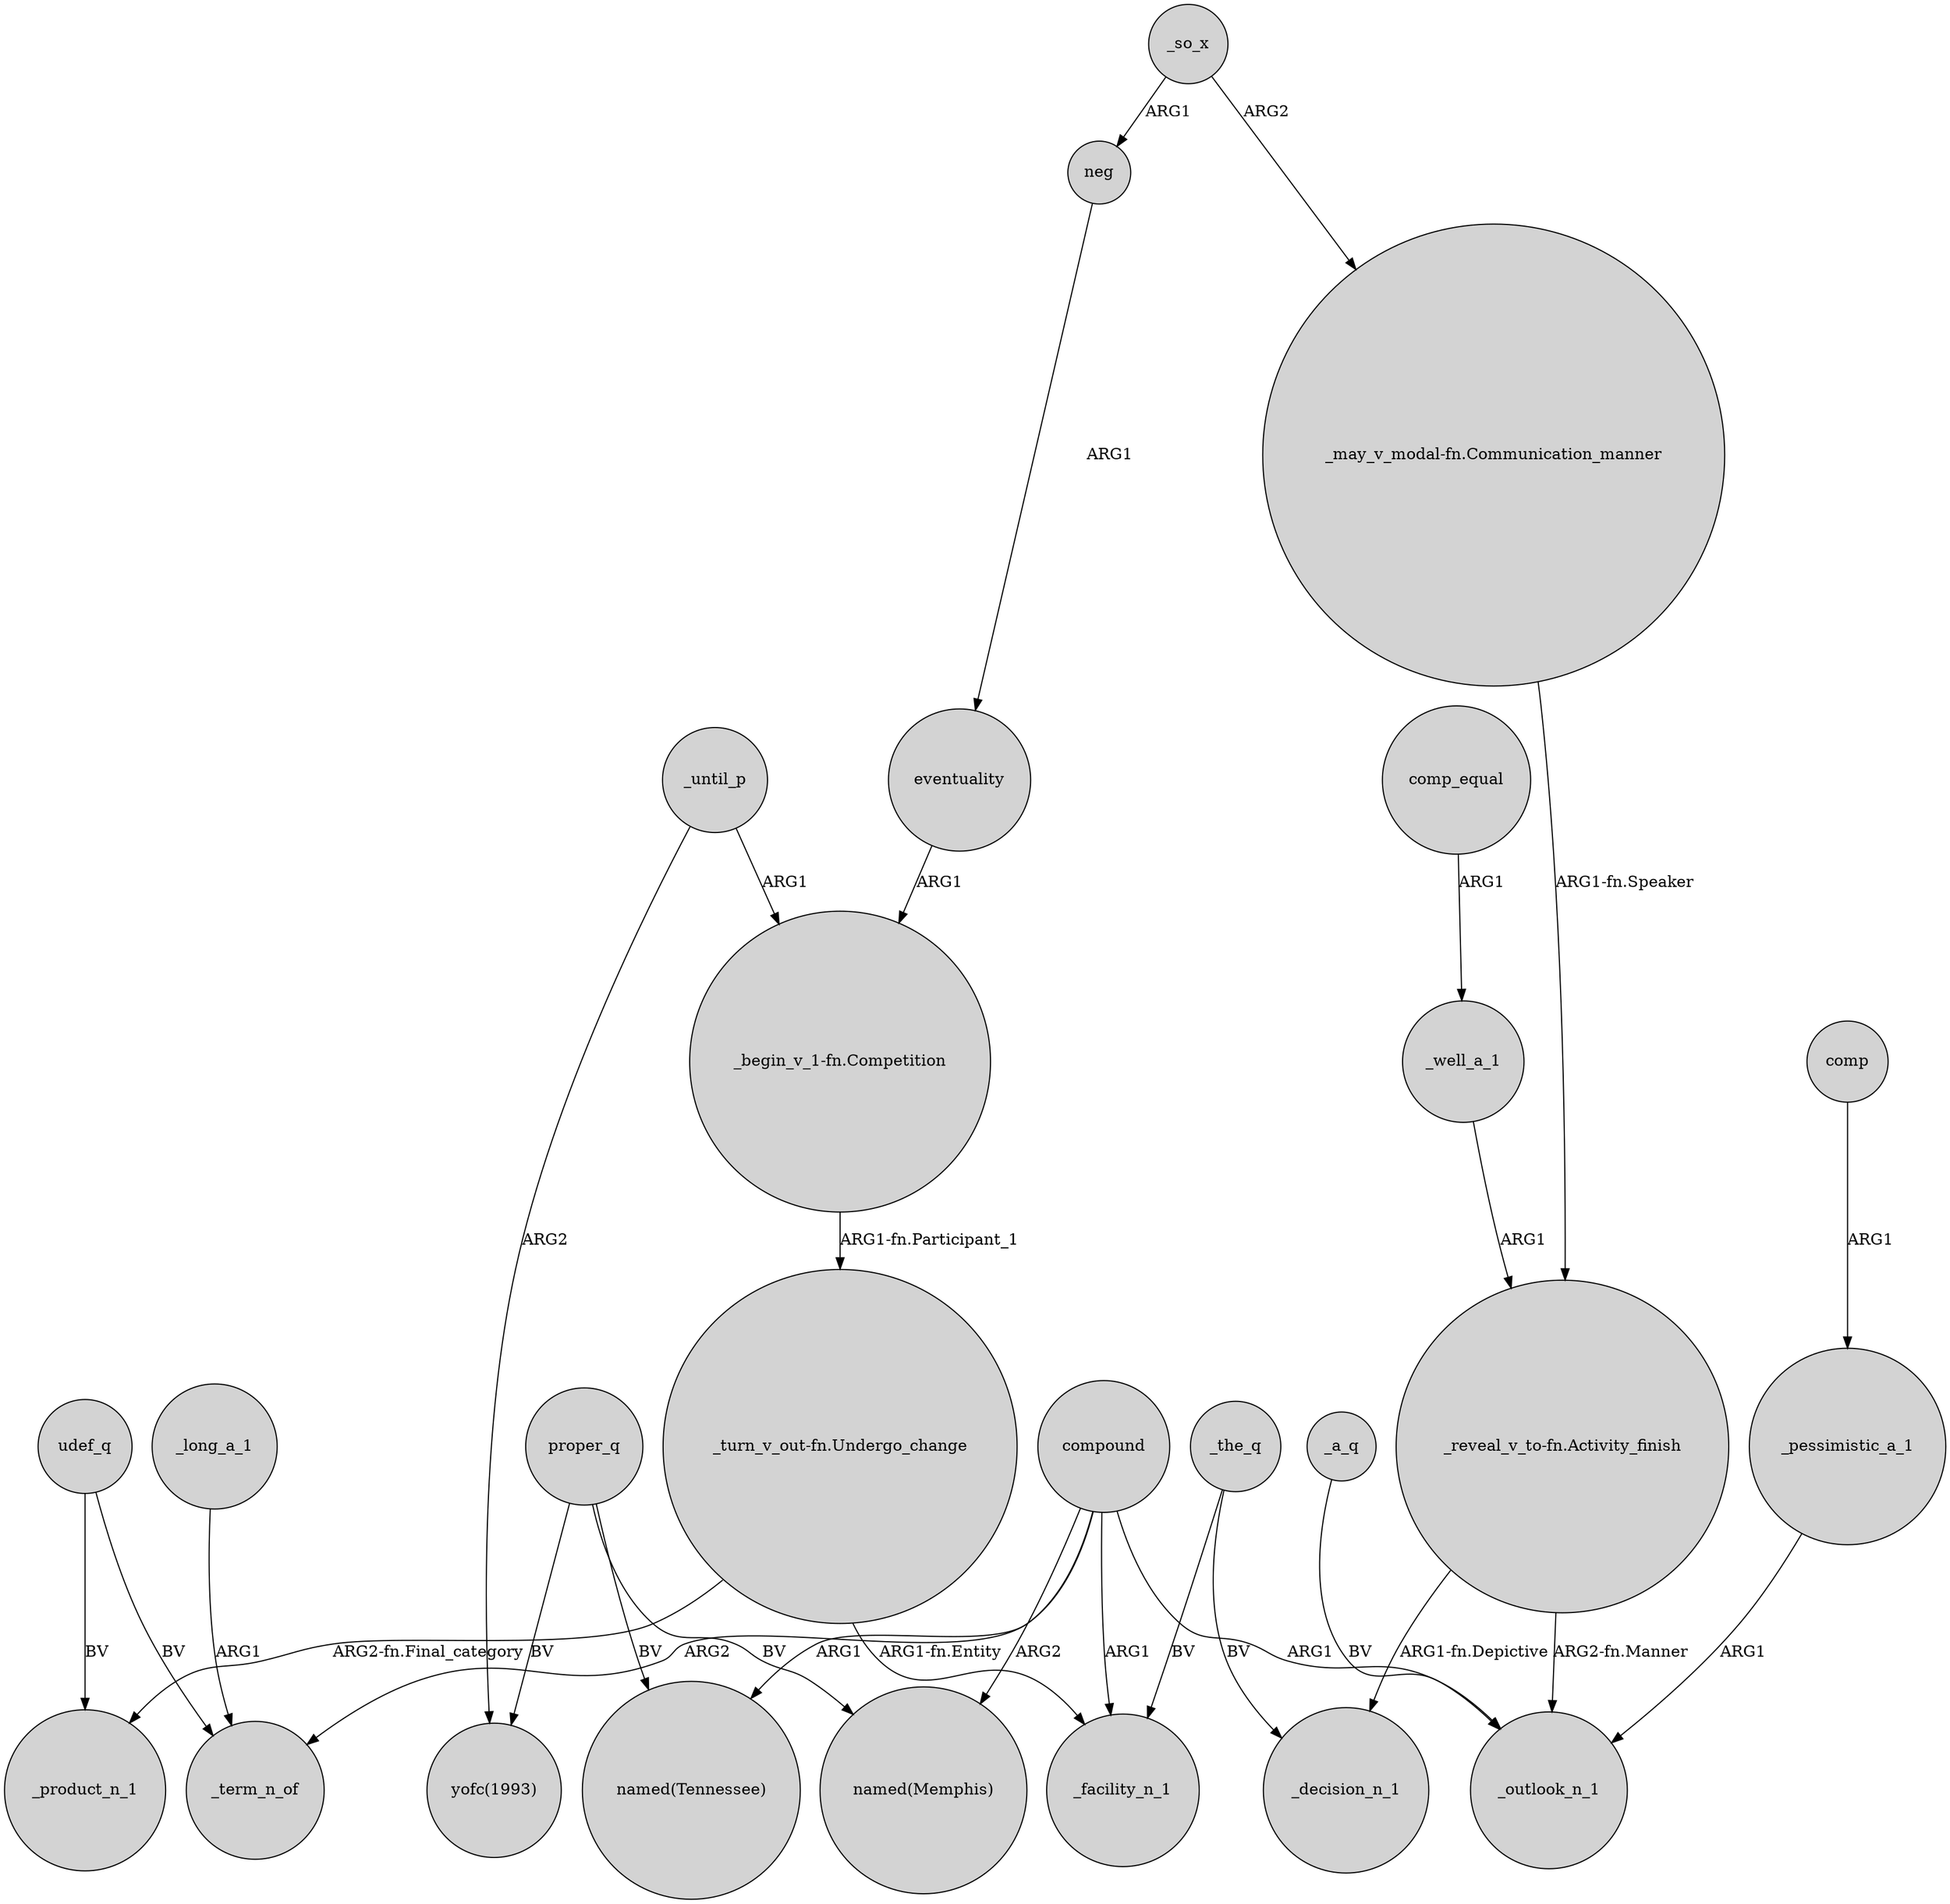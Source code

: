 digraph {
	node [shape=circle style=filled]
	_until_p -> "_begin_v_1-fn.Competition" [label=ARG1]
	udef_q -> _term_n_of [label=BV]
	comp_equal -> _well_a_1 [label=ARG1]
	proper_q -> "named(Tennessee)" [label=BV]
	_until_p -> "yofc(1993)" [label=ARG2]
	compound -> _term_n_of [label=ARG2]
	compound -> "named(Memphis)" [label=ARG2]
	_so_x -> neg [label=ARG1]
	"_reveal_v_to-fn.Activity_finish" -> _outlook_n_1 [label="ARG2-fn.Manner"]
	_long_a_1 -> _term_n_of [label=ARG1]
	udef_q -> _product_n_1 [label=BV]
	"_turn_v_out-fn.Undergo_change" -> _facility_n_1 [label="ARG1-fn.Entity"]
	_pessimistic_a_1 -> _outlook_n_1 [label=ARG1]
	_well_a_1 -> "_reveal_v_to-fn.Activity_finish" [label=ARG1]
	compound -> _facility_n_1 [label=ARG1]
	_so_x -> "_may_v_modal-fn.Communication_manner" [label=ARG2]
	_a_q -> _outlook_n_1 [label=BV]
	proper_q -> "yofc(1993)" [label=BV]
	"_begin_v_1-fn.Competition" -> "_turn_v_out-fn.Undergo_change" [label="ARG1-fn.Participant_1"]
	eventuality -> "_begin_v_1-fn.Competition" [label=ARG1]
	"_turn_v_out-fn.Undergo_change" -> _product_n_1 [label="ARG2-fn.Final_category"]
	compound -> "named(Tennessee)" [label=ARG1]
	proper_q -> "named(Memphis)" [label=BV]
	neg -> eventuality [label=ARG1]
	"_reveal_v_to-fn.Activity_finish" -> _decision_n_1 [label="ARG1-fn.Depictive"]
	_the_q -> _facility_n_1 [label=BV]
	_the_q -> _decision_n_1 [label=BV]
	comp -> _pessimistic_a_1 [label=ARG1]
	"_may_v_modal-fn.Communication_manner" -> "_reveal_v_to-fn.Activity_finish" [label="ARG1-fn.Speaker"]
	compound -> _outlook_n_1 [label=ARG1]
}
